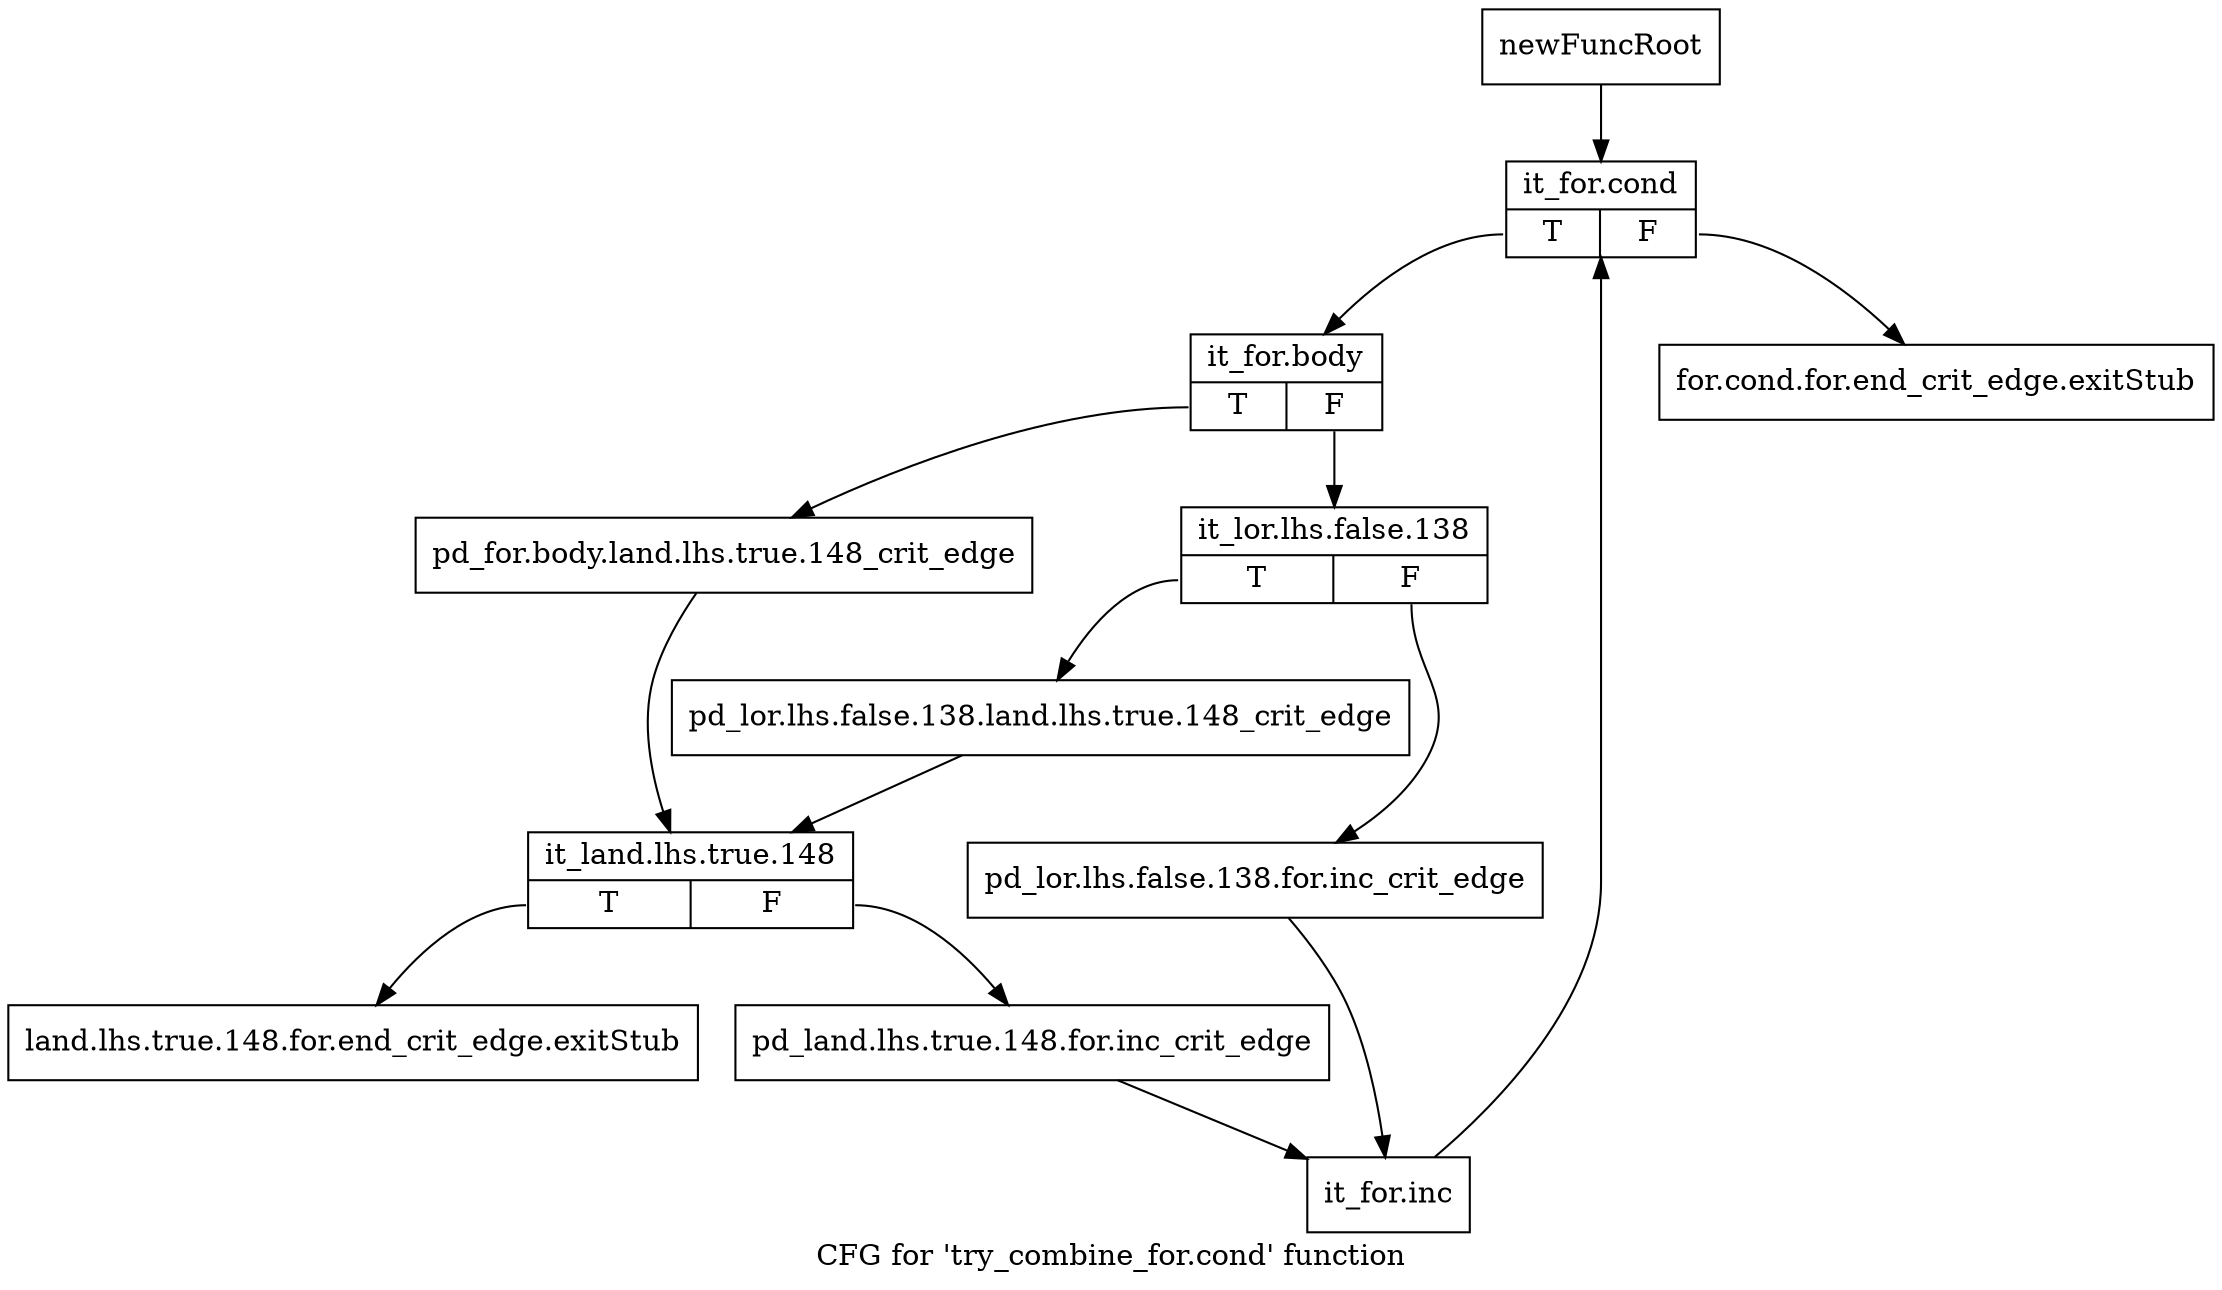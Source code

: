 digraph "CFG for 'try_combine_for.cond' function" {
	label="CFG for 'try_combine_for.cond' function";

	Node0xa604110 [shape=record,label="{newFuncRoot}"];
	Node0xa604110 -> Node0xa604200;
	Node0xa604160 [shape=record,label="{for.cond.for.end_crit_edge.exitStub}"];
	Node0xa6041b0 [shape=record,label="{land.lhs.true.148.for.end_crit_edge.exitStub}"];
	Node0xa604200 [shape=record,label="{it_for.cond|{<s0>T|<s1>F}}"];
	Node0xa604200:s0 -> Node0xa604b10;
	Node0xa604200:s1 -> Node0xa604160;
	Node0xa604b10 [shape=record,label="{it_for.body|{<s0>T|<s1>F}}"];
	Node0xa604b10:s0 -> Node0xa604c50;
	Node0xa604b10:s1 -> Node0xa604b60;
	Node0xa604b60 [shape=record,label="{it_lor.lhs.false.138|{<s0>T|<s1>F}}"];
	Node0xa604b60:s0 -> Node0xa604c00;
	Node0xa604b60:s1 -> Node0xa604bb0;
	Node0xa604bb0 [shape=record,label="{pd_lor.lhs.false.138.for.inc_crit_edge}"];
	Node0xa604bb0 -> Node0xa604d40;
	Node0xa604c00 [shape=record,label="{pd_lor.lhs.false.138.land.lhs.true.148_crit_edge}"];
	Node0xa604c00 -> Node0xa604ca0;
	Node0xa604c50 [shape=record,label="{pd_for.body.land.lhs.true.148_crit_edge}"];
	Node0xa604c50 -> Node0xa604ca0;
	Node0xa604ca0 [shape=record,label="{it_land.lhs.true.148|{<s0>T|<s1>F}}"];
	Node0xa604ca0:s0 -> Node0xa6041b0;
	Node0xa604ca0:s1 -> Node0xa604cf0;
	Node0xa604cf0 [shape=record,label="{pd_land.lhs.true.148.for.inc_crit_edge}"];
	Node0xa604cf0 -> Node0xa604d40;
	Node0xa604d40 [shape=record,label="{it_for.inc}"];
	Node0xa604d40 -> Node0xa604200;
}
